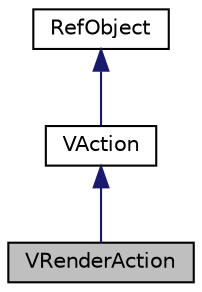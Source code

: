 digraph "VRenderAction"
{
  edge [fontname="Helvetica",fontsize="10",labelfontname="Helvetica",labelfontsize="10"];
  node [fontname="Helvetica",fontsize="10",shape=record];
  Node1 [label="VRenderAction",height=0.2,width=0.4,color="black", fillcolor="grey75", style="filled", fontcolor="black"];
  Node2 -> Node1 [dir="back",color="midnightblue",fontsize="10",style="solid",fontname="Helvetica"];
  Node2 [label="VAction",height=0.2,width=0.4,color="black", fillcolor="white", style="filled",URL="$class_v_action.html",tooltip="VAction 动作 "];
  Node3 -> Node2 [dir="back",color="midnightblue",fontsize="10",style="solid",fontname="Helvetica"];
  Node3 [label="RefObject",height=0.2,width=0.4,color="black", fillcolor="white", style="filled",URL="$class_ref_object.html"];
}
